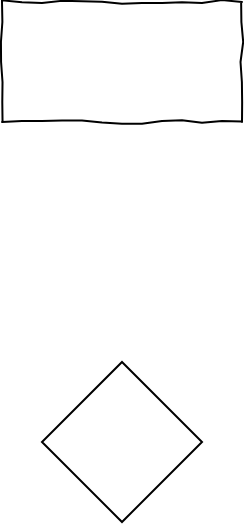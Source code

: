 <mxfile version="13.10.5" type="github">
  <diagram id="vPGxqcXsTzVeGzJoW-oR" name="Page-1">
    <mxGraphModel dx="1038" dy="548" grid="1" gridSize="10" guides="1" tooltips="1" connect="1" arrows="1" fold="1" page="1" pageScale="1" pageWidth="827" pageHeight="1169" math="0" shadow="0">
      <root>
        <mxCell id="0" />
        <mxCell id="1" parent="0" />
        <mxCell id="9nEJj5IDNm9Hin8eYzwn-1" value="" style="rounded=0;whiteSpace=wrap;html=1;comic=1;" parent="1" vertex="1">
          <mxGeometry x="190" y="110" width="120" height="60" as="geometry" />
        </mxCell>
        <mxCell id="toftec_VD0tBaN7fHG7e-1" value="" style="rhombus;whiteSpace=wrap;html=1;" vertex="1" parent="1">
          <mxGeometry x="210" y="290" width="80" height="80" as="geometry" />
        </mxCell>
      </root>
    </mxGraphModel>
  </diagram>
</mxfile>
